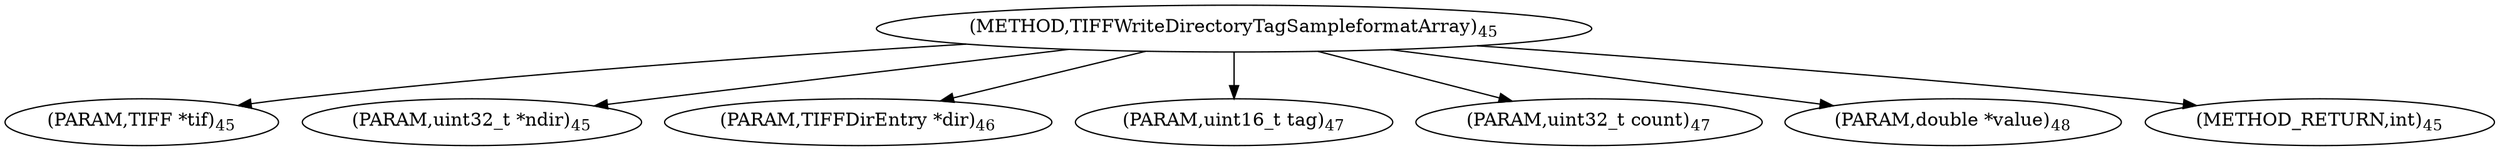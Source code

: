 digraph "TIFFWriteDirectoryTagSampleformatArray" {  
"63937" [label = <(METHOD,TIFFWriteDirectoryTagSampleformatArray)<SUB>45</SUB>> ]
"63938" [label = <(PARAM,TIFF *tif)<SUB>45</SUB>> ]
"63939" [label = <(PARAM,uint32_t *ndir)<SUB>45</SUB>> ]
"63940" [label = <(PARAM,TIFFDirEntry *dir)<SUB>46</SUB>> ]
"63941" [label = <(PARAM,uint16_t tag)<SUB>47</SUB>> ]
"63942" [label = <(PARAM,uint32_t count)<SUB>47</SUB>> ]
"63943" [label = <(PARAM,double *value)<SUB>48</SUB>> ]
"63944" [label = <(METHOD_RETURN,int)<SUB>45</SUB>> ]
  "63937" -> "63938" 
  "63937" -> "63939" 
  "63937" -> "63940" 
  "63937" -> "63941" 
  "63937" -> "63942" 
  "63937" -> "63943" 
  "63937" -> "63944" 
}
